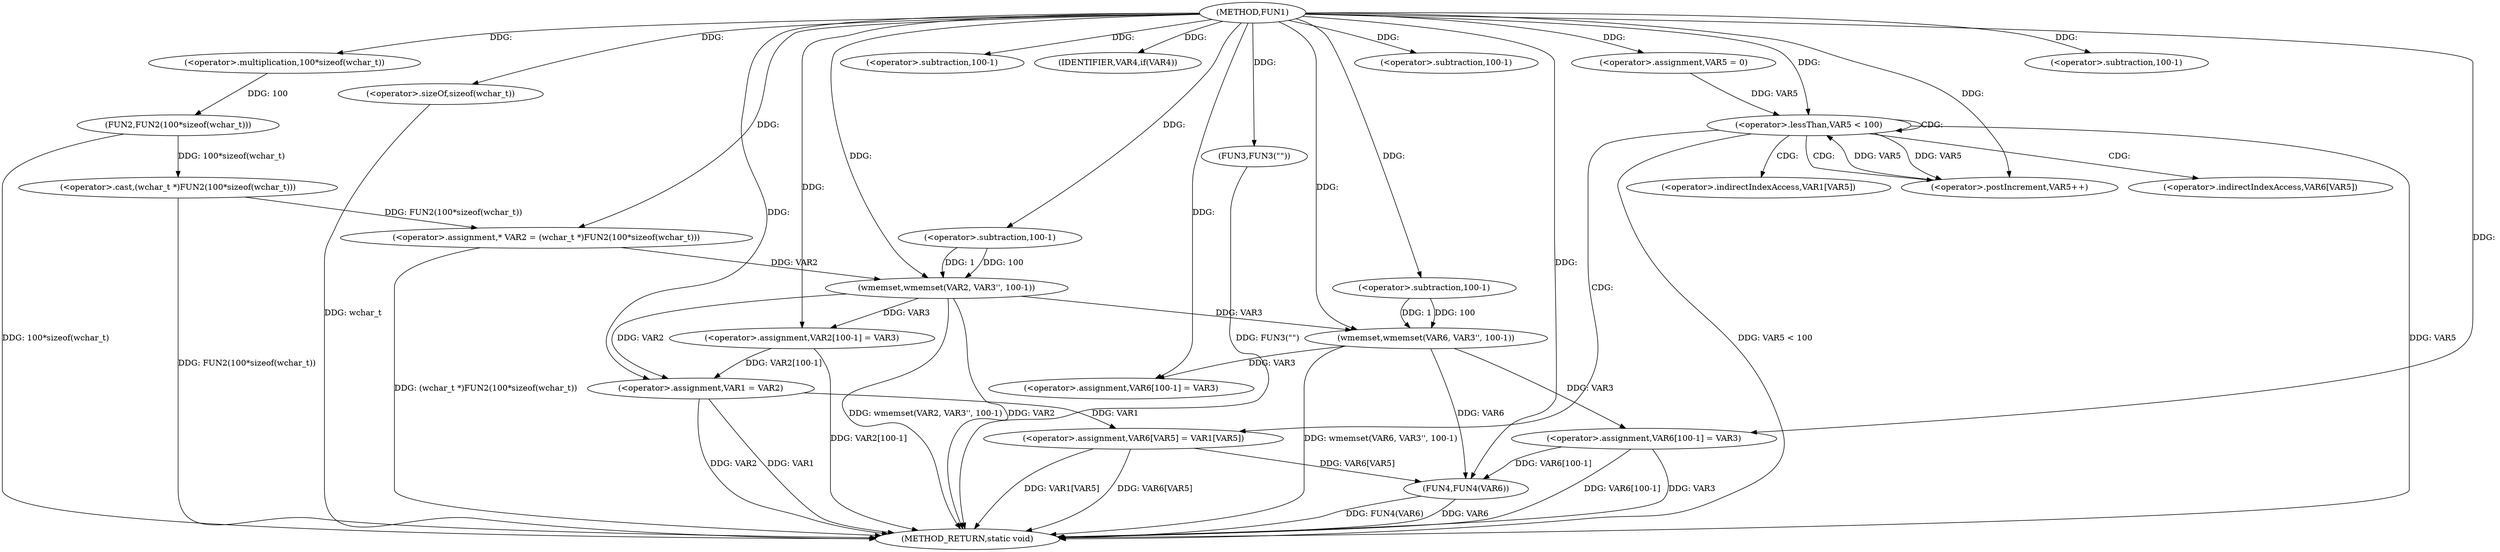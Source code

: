 digraph FUN1 {  
"1000100" [label = "(METHOD,FUN1)" ]
"1000178" [label = "(METHOD_RETURN,static void)" ]
"1000104" [label = "(<operator>.assignment,* VAR2 = (wchar_t *)FUN2(100*sizeof(wchar_t)))" ]
"1000106" [label = "(<operator>.cast,(wchar_t *)FUN2(100*sizeof(wchar_t)))" ]
"1000108" [label = "(FUN2,FUN2(100*sizeof(wchar_t)))" ]
"1000109" [label = "(<operator>.multiplication,100*sizeof(wchar_t))" ]
"1000111" [label = "(<operator>.sizeOf,sizeof(wchar_t))" ]
"1000113" [label = "(wmemset,wmemset(VAR2, VAR3'', 100-1))" ]
"1000116" [label = "(<operator>.subtraction,100-1)" ]
"1000119" [label = "(<operator>.assignment,VAR2[100-1] = VAR3)" ]
"1000122" [label = "(<operator>.subtraction,100-1)" ]
"1000127" [label = "(IDENTIFIER,VAR4,if(VAR4))" ]
"1000129" [label = "(FUN3,FUN3(\"\"))" ]
"1000133" [label = "(<operator>.assignment,VAR1 = VAR2)" ]
"1000139" [label = "(wmemset,wmemset(VAR6, VAR3'', 100-1))" ]
"1000142" [label = "(<operator>.subtraction,100-1)" ]
"1000145" [label = "(<operator>.assignment,VAR6[100-1] = VAR3)" ]
"1000148" [label = "(<operator>.subtraction,100-1)" ]
"1000153" [label = "(<operator>.assignment,VAR5 = 0)" ]
"1000156" [label = "(<operator>.lessThan,VAR5 < 100)" ]
"1000159" [label = "(<operator>.postIncrement,VAR5++)" ]
"1000162" [label = "(<operator>.assignment,VAR6[VAR5] = VAR1[VAR5])" ]
"1000169" [label = "(<operator>.assignment,VAR6[100-1] = VAR3)" ]
"1000172" [label = "(<operator>.subtraction,100-1)" ]
"1000176" [label = "(FUN4,FUN4(VAR6))" ]
"1000163" [label = "(<operator>.indirectIndexAccess,VAR6[VAR5])" ]
"1000166" [label = "(<operator>.indirectIndexAccess,VAR1[VAR5])" ]
  "1000106" -> "1000178"  [ label = "DDG: FUN2(100*sizeof(wchar_t))"] 
  "1000156" -> "1000178"  [ label = "DDG: VAR5"] 
  "1000113" -> "1000178"  [ label = "DDG: VAR2"] 
  "1000139" -> "1000178"  [ label = "DDG: wmemset(VAR6, VAR3'', 100-1)"] 
  "1000162" -> "1000178"  [ label = "DDG: VAR1[VAR5]"] 
  "1000176" -> "1000178"  [ label = "DDG: FUN4(VAR6)"] 
  "1000156" -> "1000178"  [ label = "DDG: VAR5 < 100"] 
  "1000129" -> "1000178"  [ label = "DDG: FUN3(\"\")"] 
  "1000133" -> "1000178"  [ label = "DDG: VAR1"] 
  "1000111" -> "1000178"  [ label = "DDG: wchar_t"] 
  "1000133" -> "1000178"  [ label = "DDG: VAR2"] 
  "1000113" -> "1000178"  [ label = "DDG: wmemset(VAR2, VAR3'', 100-1)"] 
  "1000119" -> "1000178"  [ label = "DDG: VAR2[100-1]"] 
  "1000176" -> "1000178"  [ label = "DDG: VAR6"] 
  "1000169" -> "1000178"  [ label = "DDG: VAR6[100-1]"] 
  "1000162" -> "1000178"  [ label = "DDG: VAR6[VAR5]"] 
  "1000104" -> "1000178"  [ label = "DDG: (wchar_t *)FUN2(100*sizeof(wchar_t))"] 
  "1000169" -> "1000178"  [ label = "DDG: VAR3"] 
  "1000108" -> "1000178"  [ label = "DDG: 100*sizeof(wchar_t)"] 
  "1000106" -> "1000104"  [ label = "DDG: FUN2(100*sizeof(wchar_t))"] 
  "1000100" -> "1000104"  [ label = "DDG: "] 
  "1000108" -> "1000106"  [ label = "DDG: 100*sizeof(wchar_t)"] 
  "1000109" -> "1000108"  [ label = "DDG: 100"] 
  "1000100" -> "1000109"  [ label = "DDG: "] 
  "1000100" -> "1000111"  [ label = "DDG: "] 
  "1000104" -> "1000113"  [ label = "DDG: VAR2"] 
  "1000100" -> "1000113"  [ label = "DDG: "] 
  "1000116" -> "1000113"  [ label = "DDG: 100"] 
  "1000116" -> "1000113"  [ label = "DDG: 1"] 
  "1000100" -> "1000116"  [ label = "DDG: "] 
  "1000113" -> "1000119"  [ label = "DDG: VAR3"] 
  "1000100" -> "1000119"  [ label = "DDG: "] 
  "1000100" -> "1000122"  [ label = "DDG: "] 
  "1000100" -> "1000127"  [ label = "DDG: "] 
  "1000100" -> "1000129"  [ label = "DDG: "] 
  "1000113" -> "1000133"  [ label = "DDG: VAR2"] 
  "1000119" -> "1000133"  [ label = "DDG: VAR2[100-1]"] 
  "1000100" -> "1000133"  [ label = "DDG: "] 
  "1000100" -> "1000139"  [ label = "DDG: "] 
  "1000113" -> "1000139"  [ label = "DDG: VAR3"] 
  "1000142" -> "1000139"  [ label = "DDG: 100"] 
  "1000142" -> "1000139"  [ label = "DDG: 1"] 
  "1000100" -> "1000142"  [ label = "DDG: "] 
  "1000139" -> "1000145"  [ label = "DDG: VAR3"] 
  "1000100" -> "1000145"  [ label = "DDG: "] 
  "1000100" -> "1000148"  [ label = "DDG: "] 
  "1000100" -> "1000153"  [ label = "DDG: "] 
  "1000159" -> "1000156"  [ label = "DDG: VAR5"] 
  "1000153" -> "1000156"  [ label = "DDG: VAR5"] 
  "1000100" -> "1000156"  [ label = "DDG: "] 
  "1000156" -> "1000159"  [ label = "DDG: VAR5"] 
  "1000100" -> "1000159"  [ label = "DDG: "] 
  "1000133" -> "1000162"  [ label = "DDG: VAR1"] 
  "1000100" -> "1000169"  [ label = "DDG: "] 
  "1000139" -> "1000169"  [ label = "DDG: VAR3"] 
  "1000100" -> "1000172"  [ label = "DDG: "] 
  "1000139" -> "1000176"  [ label = "DDG: VAR6"] 
  "1000169" -> "1000176"  [ label = "DDG: VAR6[100-1]"] 
  "1000162" -> "1000176"  [ label = "DDG: VAR6[VAR5]"] 
  "1000100" -> "1000176"  [ label = "DDG: "] 
  "1000156" -> "1000163"  [ label = "CDG: "] 
  "1000156" -> "1000156"  [ label = "CDG: "] 
  "1000156" -> "1000166"  [ label = "CDG: "] 
  "1000156" -> "1000162"  [ label = "CDG: "] 
  "1000156" -> "1000159"  [ label = "CDG: "] 
}
